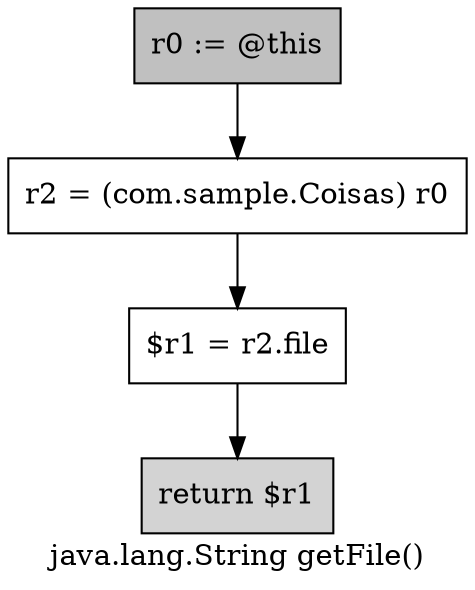 digraph "java.lang.String getFile()" {
    label="java.lang.String getFile()";
    node [shape=box];
    "0" [style=filled,fillcolor=gray,label="r0 := @this",];
    "1" [label="r2 = (com.sample.Coisas) r0",];
    "0"->"1";
    "2" [label="$r1 = r2.file",];
    "1"->"2";
    "3" [style=filled,fillcolor=lightgray,label="return $r1",];
    "2"->"3";
}

